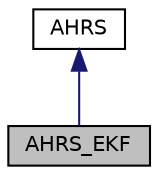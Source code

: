 digraph "AHRS_EKF"
{
 // LATEX_PDF_SIZE
  edge [fontname="Helvetica",fontsize="10",labelfontname="Helvetica",labelfontsize="10"];
  node [fontname="Helvetica",fontsize="10",shape=record];
  Node1 [label="AHRS_EKF",height=0.2,width=0.4,color="black", fillcolor="grey75", style="filled", fontcolor="black",tooltip="Implementation of AHRS based on Extended Kalman Filter."];
  Node2 -> Node1 [dir="back",color="midnightblue",fontsize="10",style="solid",fontname="Helvetica"];
  Node2 [label="AHRS",height=0.2,width=0.4,color="black", fillcolor="white", style="filled",URL="$class_a_h_r_s.html",tooltip="Attitude and heading reference system."];
}
